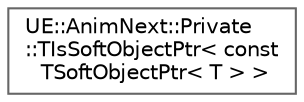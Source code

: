 digraph "Graphical Class Hierarchy"
{
 // INTERACTIVE_SVG=YES
 // LATEX_PDF_SIZE
  bgcolor="transparent";
  edge [fontname=Helvetica,fontsize=10,labelfontname=Helvetica,labelfontsize=10];
  node [fontname=Helvetica,fontsize=10,shape=box,height=0.2,width=0.4];
  rankdir="LR";
  Node0 [id="Node000000",label="UE::AnimNext::Private\l::TIsSoftObjectPtr\< const\l TSoftObjectPtr\< T \> \>",height=0.2,width=0.4,color="grey40", fillcolor="white", style="filled",URL="$df/d02/structUE_1_1AnimNext_1_1Private_1_1TIsSoftObjectPtr_3_01const_01TSoftObjectPtr_3_01T_01_4_01_4.html",tooltip=" "];
}
